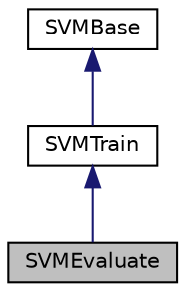 digraph "SVMEvaluate"
{
  edge [fontname="Helvetica",fontsize="10",labelfontname="Helvetica",labelfontsize="10"];
  node [fontname="Helvetica",fontsize="10",shape=record];
  Node1 [label="SVMEvaluate",height=0.2,width=0.4,color="black", fillcolor="grey75", style="filled" fontcolor="black"];
  Node2 -> Node1 [dir="back",color="midnightblue",fontsize="10",style="solid",fontname="Helvetica"];
  Node2 [label="SVMTrain",height=0.2,width=0.4,color="black", fillcolor="white", style="filled",URL="$d6/dc9/class_s_v_m_train.html"];
  Node3 -> Node2 [dir="back",color="midnightblue",fontsize="10",style="solid",fontname="Helvetica"];
  Node3 [label="SVMBase",height=0.2,width=0.4,color="black", fillcolor="white", style="filled",URL="$d7/db9/class_s_v_m_base.html"];
}
